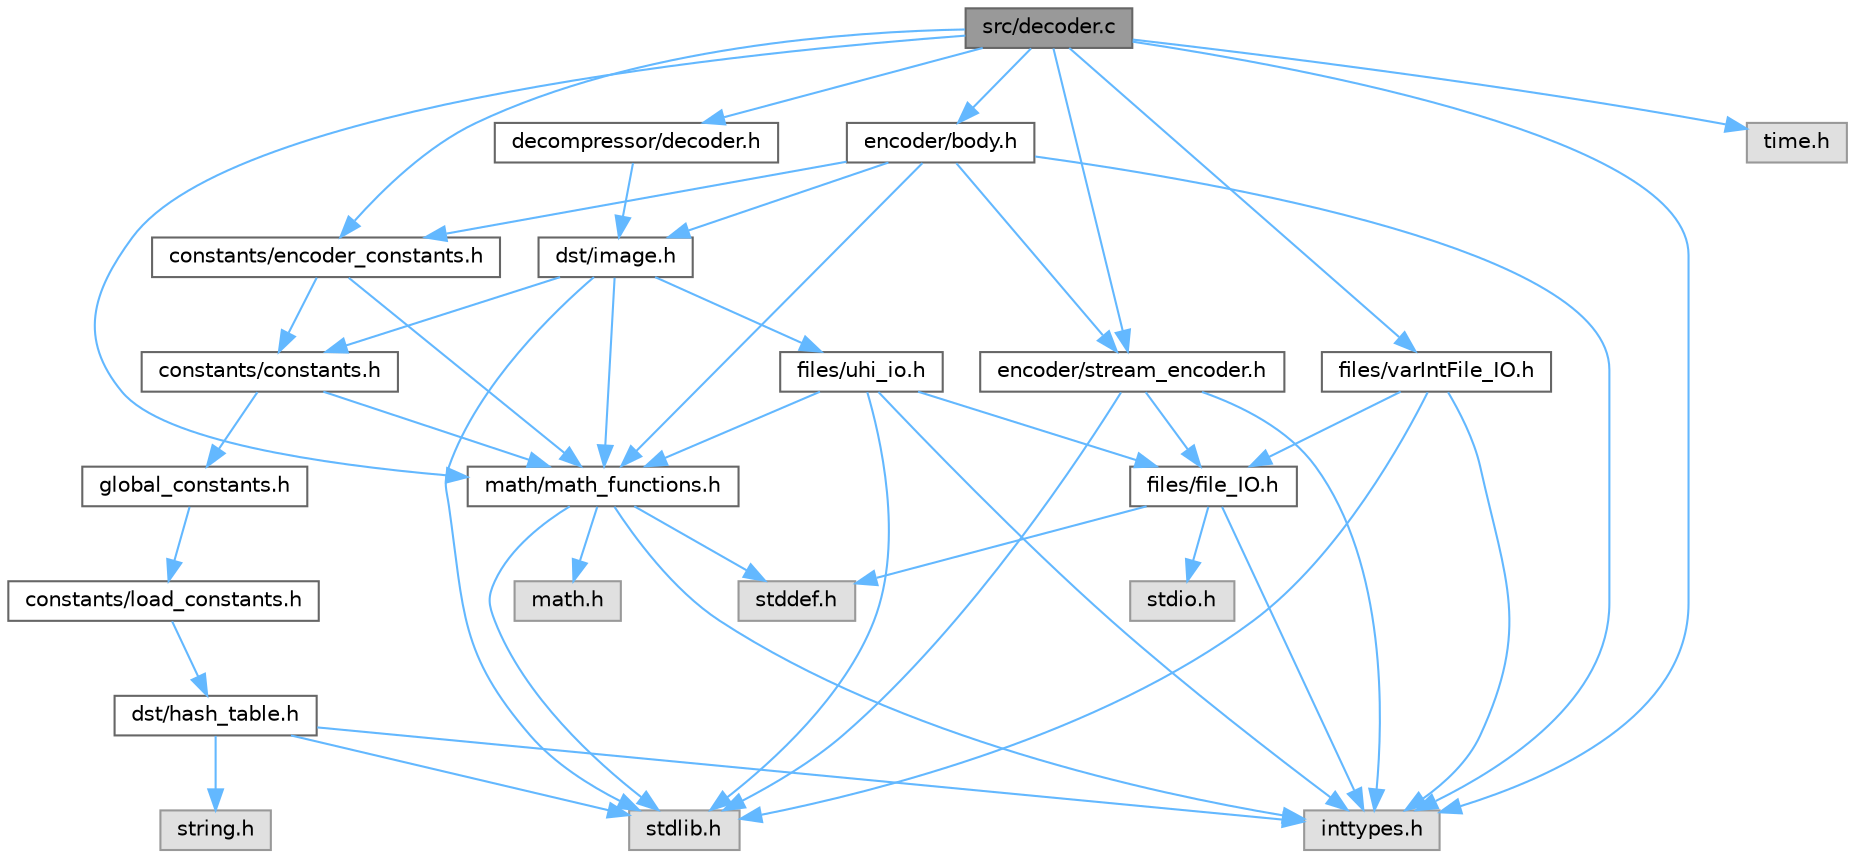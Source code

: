 digraph "src/decoder.c"
{
 // LATEX_PDF_SIZE
  bgcolor="transparent";
  edge [fontname=Helvetica,fontsize=10,labelfontname=Helvetica,labelfontsize=10];
  node [fontname=Helvetica,fontsize=10,shape=box,height=0.2,width=0.4];
  Node1 [id="Node000001",label="src/decoder.c",height=0.2,width=0.4,color="gray40", fillcolor="grey60", style="filled", fontcolor="black",tooltip=" "];
  Node1 -> Node2 [id="edge89_Node000001_Node000002",color="steelblue1",style="solid",tooltip=" "];
  Node2 [id="Node000002",label="decompressor/decoder.h",height=0.2,width=0.4,color="grey40", fillcolor="white", style="filled",URL="$d8/dbb/decompressor_2decoder_8h.html",tooltip=" "];
  Node2 -> Node3 [id="edge90_Node000002_Node000003",color="steelblue1",style="solid",tooltip=" "];
  Node3 [id="Node000003",label="dst/image.h",height=0.2,width=0.4,color="grey40", fillcolor="white", style="filled",URL="$d5/db2/image_8h.html",tooltip=" "];
  Node3 -> Node4 [id="edge91_Node000003_Node000004",color="steelblue1",style="solid",tooltip=" "];
  Node4 [id="Node000004",label="math/math_functions.h",height=0.2,width=0.4,color="grey40", fillcolor="white", style="filled",URL="$d2/de2/math__functions_8h.html",tooltip=" "];
  Node4 -> Node5 [id="edge92_Node000004_Node000005",color="steelblue1",style="solid",tooltip=" "];
  Node5 [id="Node000005",label="stdlib.h",height=0.2,width=0.4,color="grey60", fillcolor="#E0E0E0", style="filled",tooltip=" "];
  Node4 -> Node6 [id="edge93_Node000004_Node000006",color="steelblue1",style="solid",tooltip=" "];
  Node6 [id="Node000006",label="math.h",height=0.2,width=0.4,color="grey60", fillcolor="#E0E0E0", style="filled",tooltip=" "];
  Node4 -> Node7 [id="edge94_Node000004_Node000007",color="steelblue1",style="solid",tooltip=" "];
  Node7 [id="Node000007",label="inttypes.h",height=0.2,width=0.4,color="grey60", fillcolor="#E0E0E0", style="filled",tooltip=" "];
  Node4 -> Node8 [id="edge95_Node000004_Node000008",color="steelblue1",style="solid",tooltip=" "];
  Node8 [id="Node000008",label="stddef.h",height=0.2,width=0.4,color="grey60", fillcolor="#E0E0E0", style="filled",tooltip=" "];
  Node3 -> Node9 [id="edge96_Node000003_Node000009",color="steelblue1",style="solid",tooltip=" "];
  Node9 [id="Node000009",label="constants/constants.h",height=0.2,width=0.4,color="grey40", fillcolor="white", style="filled",URL="$d2/d6f/constants_8h.html",tooltip=" "];
  Node9 -> Node4 [id="edge97_Node000009_Node000004",color="steelblue1",style="solid",tooltip=" "];
  Node9 -> Node10 [id="edge98_Node000009_Node000010",color="steelblue1",style="solid",tooltip=" "];
  Node10 [id="Node000010",label="global_constants.h",height=0.2,width=0.4,color="grey40", fillcolor="white", style="filled",URL="$d5/ddb/global__constants_8h.html",tooltip=" "];
  Node10 -> Node11 [id="edge99_Node000010_Node000011",color="steelblue1",style="solid",tooltip=" "];
  Node11 [id="Node000011",label="constants/load_constants.h",height=0.2,width=0.4,color="grey40", fillcolor="white", style="filled",URL="$d4/d3e/load__constants_8h.html",tooltip=" "];
  Node11 -> Node12 [id="edge100_Node000011_Node000012",color="steelblue1",style="solid",tooltip=" "];
  Node12 [id="Node000012",label="dst/hash_table.h",height=0.2,width=0.4,color="grey40", fillcolor="white", style="filled",URL="$d4/ddb/hash__table_8h.html",tooltip=" "];
  Node12 -> Node5 [id="edge101_Node000012_Node000005",color="steelblue1",style="solid",tooltip=" "];
  Node12 -> Node7 [id="edge102_Node000012_Node000007",color="steelblue1",style="solid",tooltip=" "];
  Node12 -> Node13 [id="edge103_Node000012_Node000013",color="steelblue1",style="solid",tooltip=" "];
  Node13 [id="Node000013",label="string.h",height=0.2,width=0.4,color="grey60", fillcolor="#E0E0E0", style="filled",tooltip=" "];
  Node3 -> Node5 [id="edge104_Node000003_Node000005",color="steelblue1",style="solid",tooltip=" "];
  Node3 -> Node14 [id="edge105_Node000003_Node000014",color="steelblue1",style="solid",tooltip=" "];
  Node14 [id="Node000014",label="files/uhi_io.h",height=0.2,width=0.4,color="grey40", fillcolor="white", style="filled",URL="$d8/d60/uhi__io_8h.html",tooltip=" "];
  Node14 -> Node7 [id="edge106_Node000014_Node000007",color="steelblue1",style="solid",tooltip=" "];
  Node14 -> Node5 [id="edge107_Node000014_Node000005",color="steelblue1",style="solid",tooltip=" "];
  Node14 -> Node15 [id="edge108_Node000014_Node000015",color="steelblue1",style="solid",tooltip=" "];
  Node15 [id="Node000015",label="files/file_IO.h",height=0.2,width=0.4,color="grey40", fillcolor="white", style="filled",URL="$d9/d7f/file___i_o_8h.html",tooltip=" "];
  Node15 -> Node7 [id="edge109_Node000015_Node000007",color="steelblue1",style="solid",tooltip=" "];
  Node15 -> Node8 [id="edge110_Node000015_Node000008",color="steelblue1",style="solid",tooltip=" "];
  Node15 -> Node16 [id="edge111_Node000015_Node000016",color="steelblue1",style="solid",tooltip=" "];
  Node16 [id="Node000016",label="stdio.h",height=0.2,width=0.4,color="grey60", fillcolor="#E0E0E0", style="filled",tooltip=" "];
  Node14 -> Node4 [id="edge112_Node000014_Node000004",color="steelblue1",style="solid",tooltip=" "];
  Node1 -> Node7 [id="edge113_Node000001_Node000007",color="steelblue1",style="solid",tooltip=" "];
  Node1 -> Node17 [id="edge114_Node000001_Node000017",color="steelblue1",style="solid",tooltip=" "];
  Node17 [id="Node000017",label="time.h",height=0.2,width=0.4,color="grey60", fillcolor="#E0E0E0", style="filled",tooltip=" "];
  Node1 -> Node18 [id="edge115_Node000001_Node000018",color="steelblue1",style="solid",tooltip=" "];
  Node18 [id="Node000018",label="encoder/stream_encoder.h",height=0.2,width=0.4,color="grey40", fillcolor="white", style="filled",URL="$d8/d81/stream__encoder_8h.html",tooltip=" "];
  Node18 -> Node7 [id="edge116_Node000018_Node000007",color="steelblue1",style="solid",tooltip=" "];
  Node18 -> Node5 [id="edge117_Node000018_Node000005",color="steelblue1",style="solid",tooltip=" "];
  Node18 -> Node15 [id="edge118_Node000018_Node000015",color="steelblue1",style="solid",tooltip=" "];
  Node1 -> Node19 [id="edge119_Node000001_Node000019",color="steelblue1",style="solid",tooltip=" "];
  Node19 [id="Node000019",label="files/varIntFile_IO.h",height=0.2,width=0.4,color="grey40", fillcolor="white", style="filled",URL="$d5/d5e/var_int_file___i_o_8h.html",tooltip="File Input/Output for Variable-Length Words."];
  Node19 -> Node7 [id="edge120_Node000019_Node000007",color="steelblue1",style="solid",tooltip=" "];
  Node19 -> Node5 [id="edge121_Node000019_Node000005",color="steelblue1",style="solid",tooltip=" "];
  Node19 -> Node15 [id="edge122_Node000019_Node000015",color="steelblue1",style="solid",tooltip=" "];
  Node1 -> Node4 [id="edge123_Node000001_Node000004",color="steelblue1",style="solid",tooltip=" "];
  Node1 -> Node20 [id="edge124_Node000001_Node000020",color="steelblue1",style="solid",tooltip=" "];
  Node20 [id="Node000020",label="constants/encoder_constants.h",height=0.2,width=0.4,color="grey40", fillcolor="white", style="filled",URL="$d7/ddb/encoder__constants_8h.html",tooltip=" "];
  Node20 -> Node4 [id="edge125_Node000020_Node000004",color="steelblue1",style="solid",tooltip=" "];
  Node20 -> Node9 [id="edge126_Node000020_Node000009",color="steelblue1",style="solid",tooltip=" "];
  Node1 -> Node21 [id="edge127_Node000001_Node000021",color="steelblue1",style="solid",tooltip=" "];
  Node21 [id="Node000021",label="encoder/body.h",height=0.2,width=0.4,color="grey40", fillcolor="white", style="filled",URL="$d0/d77/body_8h.html",tooltip=" "];
  Node21 -> Node7 [id="edge128_Node000021_Node000007",color="steelblue1",style="solid",tooltip=" "];
  Node21 -> Node4 [id="edge129_Node000021_Node000004",color="steelblue1",style="solid",tooltip=" "];
  Node21 -> Node3 [id="edge130_Node000021_Node000003",color="steelblue1",style="solid",tooltip=" "];
  Node21 -> Node20 [id="edge131_Node000021_Node000020",color="steelblue1",style="solid",tooltip=" "];
  Node21 -> Node18 [id="edge132_Node000021_Node000018",color="steelblue1",style="solid",tooltip=" "];
}
